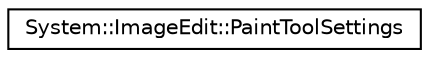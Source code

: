digraph G
{
  edge [fontname="Helvetica",fontsize="10",labelfontname="Helvetica",labelfontsize="10"];
  node [fontname="Helvetica",fontsize="10",shape=record];
  rankdir="LR";
  Node1 [label="System::ImageEdit::PaintToolSettings",height=0.2,width=0.4,color="black", fillcolor="white", style="filled",URL="$class_system_1_1_image_edit_1_1_paint_tool_settings.html"];
}
